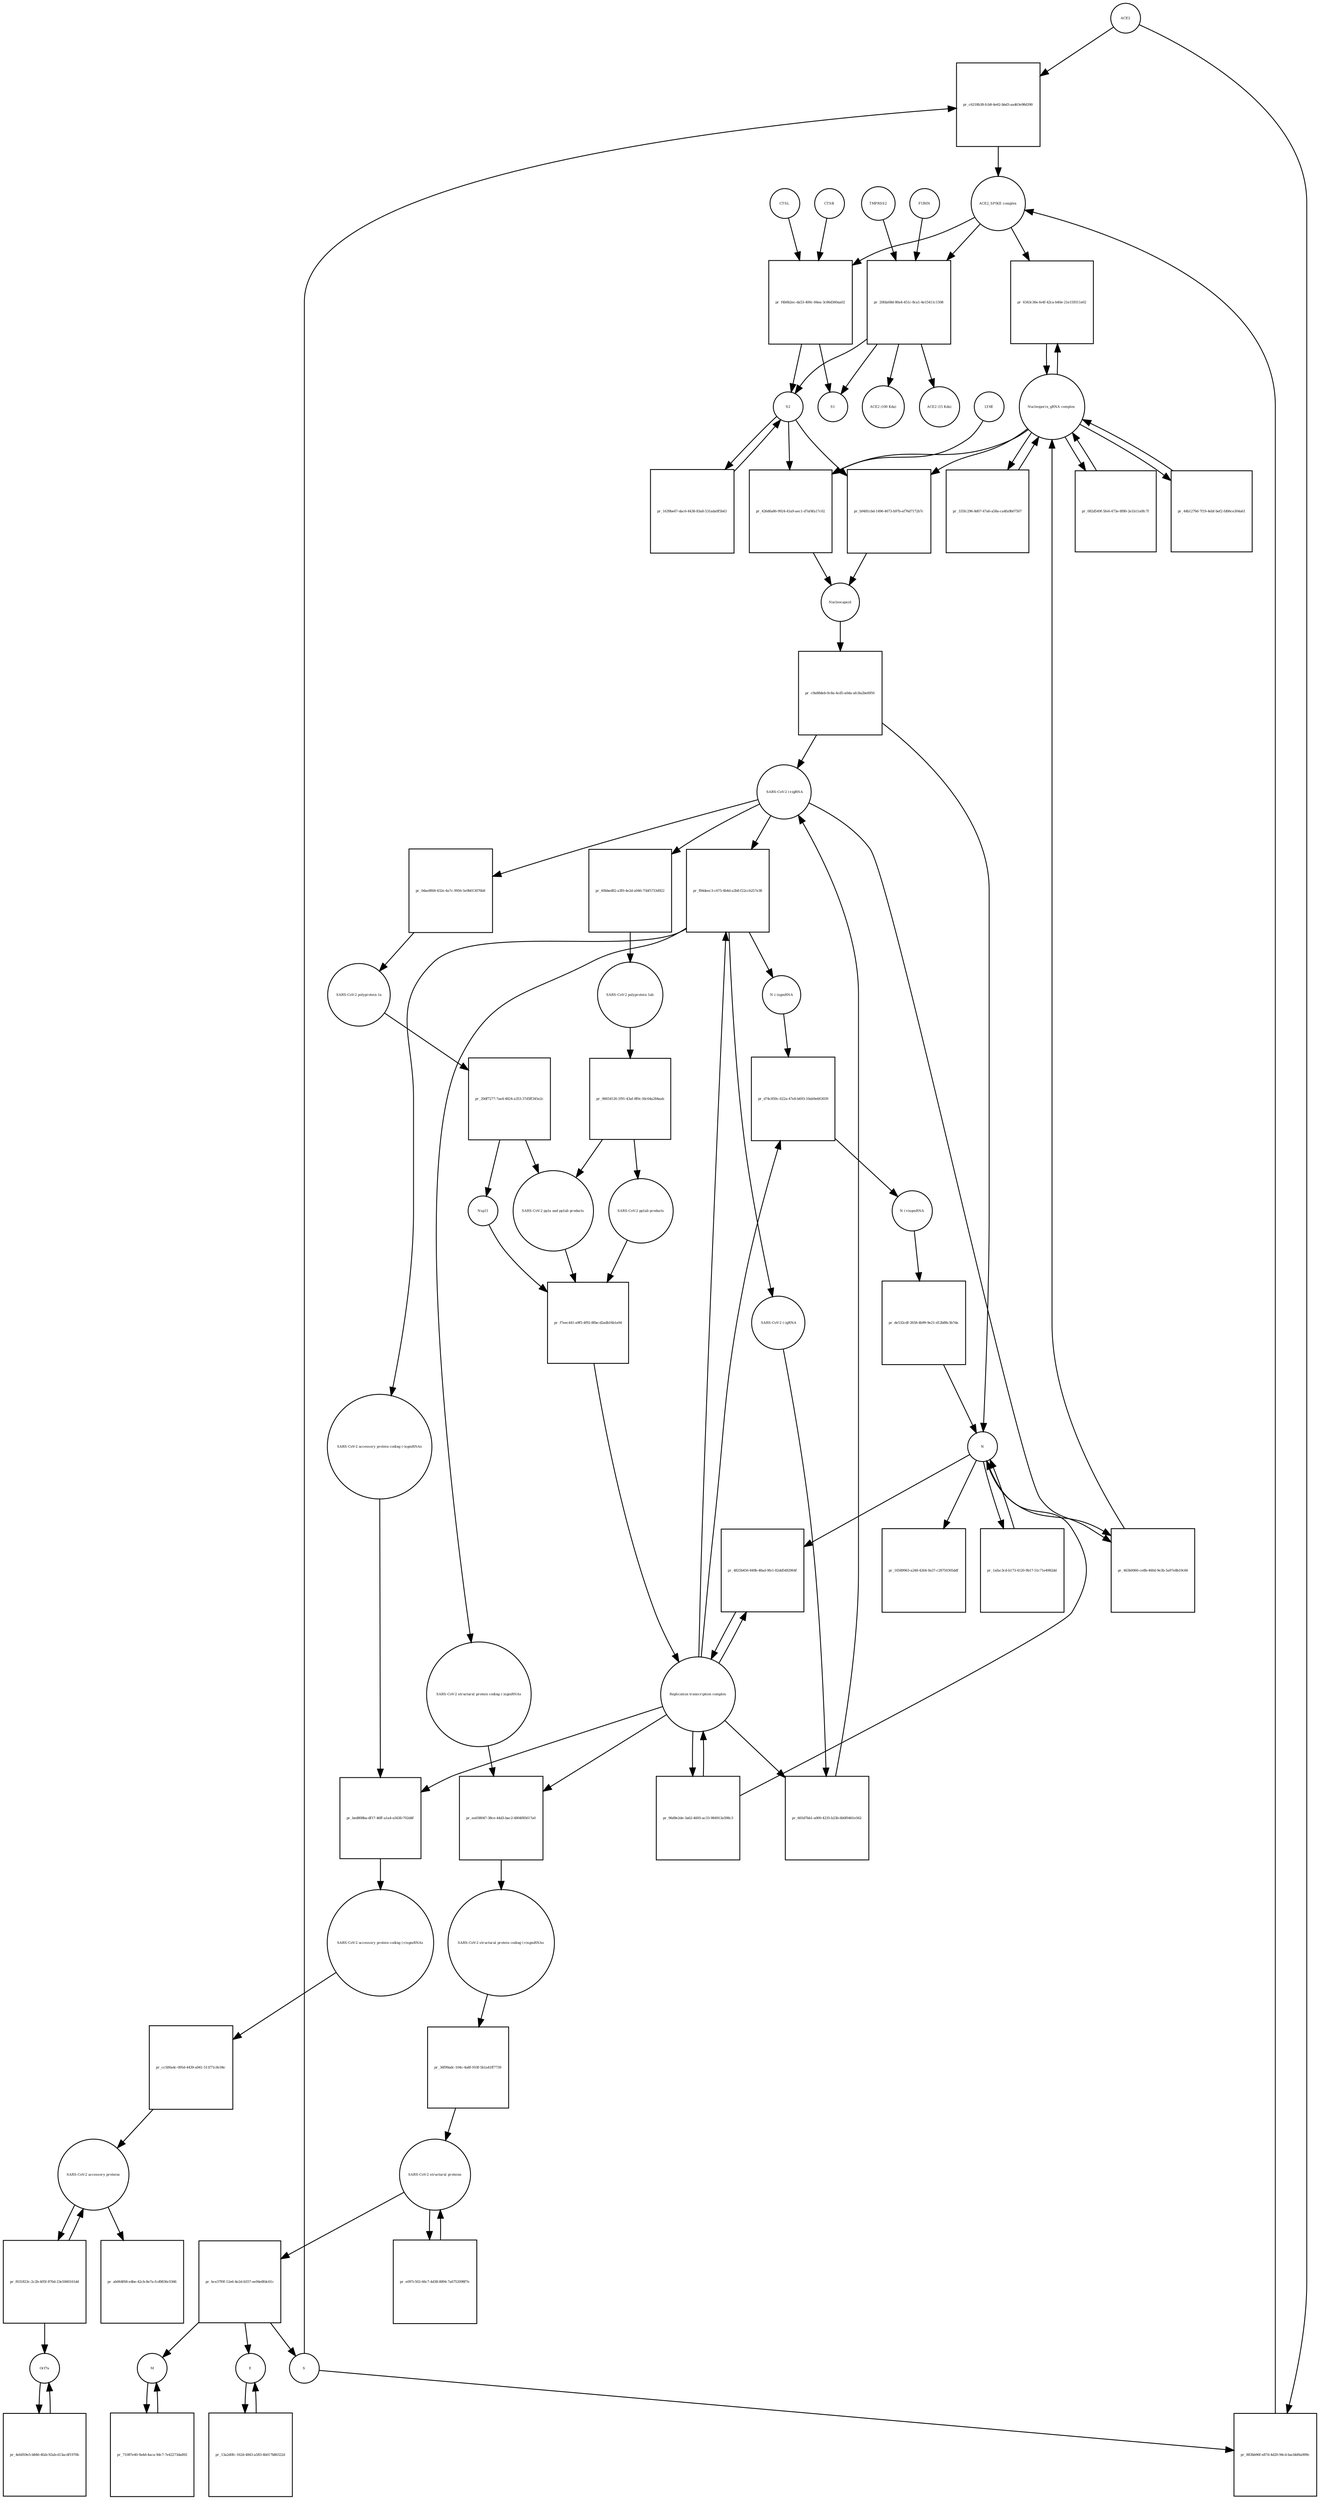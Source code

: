 strict digraph  {
ACE2 [annotation="", bipartite=0, cls=macromolecule, fontsize=4, label=ACE2, shape=circle];
"pr_c6218b38-fcb8-4e62-bbd3-aa463e98d390" [annotation="", bipartite=1, cls=process, fontsize=4, label="pr_c6218b38-fcb8-4e62-bbd3-aa463e98d390", shape=square];
"ACE2_SPIKE complex" [annotation="", bipartite=0, cls=complex, fontsize=4, label="ACE2_SPIKE complex", shape=circle];
S [annotation="", bipartite=0, cls="macromolecule multimer", fontsize=4, label=S, shape=circle];
"Nucleoporin_gRNA complex " [annotation="", bipartite=0, cls=complex, fontsize=4, label="Nucleoporin_gRNA complex ", shape=circle];
"pr_6343c36e-fe4f-42ca-b40e-21e159311e02" [annotation="", bipartite=1, cls=process, fontsize=4, label="pr_6343c36e-fe4f-42ca-b40e-21e159311e02", shape=square];
"pr_f4b0b2ec-da53-400c-84ea-3c86d360aa02" [annotation="", bipartite=1, cls=process, fontsize=4, label="pr_f4b0b2ec-da53-400c-84ea-3c86d360aa02", shape=square];
S2 [annotation="", bipartite=0, cls=macromolecule, fontsize=4, label=S2, shape=circle];
CTSB [annotation="", bipartite=0, cls=macromolecule, fontsize=4, label=CTSB, shape=circle];
CTSL [annotation="", bipartite=0, cls=macromolecule, fontsize=4, label=CTSL, shape=circle];
S1 [annotation="", bipartite=0, cls=macromolecule, fontsize=4, label=S1, shape=circle];
"pr_883bb96f-e87d-4d20-94cd-bacbbf6a909c" [annotation="", bipartite=1, cls=process, fontsize=4, label="pr_883bb96f-e87d-4d20-94cd-bacbbf6a909c", shape=square];
"pr_426d6a86-9924-41a9-aec1-d7af4fa17c02" [annotation="", bipartite=1, cls=process, fontsize=4, label="pr_426d6a86-9924-41a9-aec1-d7af4fa17c02", shape=square];
Nucleocapsid [annotation="", bipartite=0, cls=complex, fontsize=4, label=Nucleocapsid, shape=circle];
LY6E [annotation="", bipartite=0, cls=macromolecule, fontsize=4, label=LY6E, shape=circle];
"pr_b9481cbd-1496-4673-b97b-ef76d7172b7c" [annotation="", bipartite=1, cls=process, fontsize=4, label="pr_b9481cbd-1496-4673-b97b-ef76d7172b7c", shape=square];
"pr_c9a88deb-0c8a-4cd5-a0da-afc8a2be6950" [annotation="", bipartite=1, cls=process, fontsize=4, label="pr_c9a88deb-0c8a-4cd5-a0da-afc8a2be6950", shape=square];
" SARS-CoV-2 (+)gRNA" [annotation="", bipartite=0, cls="nucleic acid feature", fontsize=4, label=" SARS-CoV-2 (+)gRNA", shape=circle];
N [annotation="", bipartite=0, cls="macromolecule multimer", fontsize=4, label=N, shape=circle];
"SARS-CoV-2 polyprotein 1ab" [annotation="", bipartite=0, cls=macromolecule, fontsize=4, label="SARS-CoV-2 polyprotein 1ab", shape=circle];
"pr_06654126-1f91-43af-8f0c-fdc64a284aab" [annotation="", bipartite=1, cls=process, fontsize=4, label="pr_06654126-1f91-43af-8f0c-fdc64a284aab", shape=square];
"SARS-CoV-2 pp1ab products" [annotation="", bipartite=0, cls=complex, fontsize=4, label="SARS-CoV-2 pp1ab products", shape=circle];
"SARS-CoV-2 pp1a and pp1ab products" [annotation="", bipartite=0, cls=complex, fontsize=4, label="SARS-CoV-2 pp1a and pp1ab products", shape=circle];
"SARS-CoV-2 polyprotein 1a" [annotation="", bipartite=0, cls=macromolecule, fontsize=4, label="SARS-CoV-2 polyprotein 1a", shape=circle];
"pr_29df7277-7aa4-4824-a353-37d5ff345e2c" [annotation="", bipartite=1, cls=process, fontsize=4, label="pr_29df7277-7aa4-4824-a353-37d5ff345e2c", shape=square];
Nsp11 [annotation="", bipartite=0, cls=macromolecule, fontsize=4, label=Nsp11, shape=circle];
"pr_082d549f-5fe6-473e-8f80-2e1b11a0fc7f" [annotation="", bipartite=1, cls=process, fontsize=4, label="pr_082d549f-5fe6-473e-8f80-2e1b11a0fc7f", shape=square];
"pr_44b1279d-7f19-4ebf-bef2-fd06ce304a61" [annotation="", bipartite=1, cls=process, fontsize=4, label="pr_44b1279d-7f19-4ebf-bef2-fd06ce304a61", shape=square];
"SARS-CoV-2 structural proteins" [annotation="", bipartite=0, cls=complex, fontsize=4, label="SARS-CoV-2 structural proteins", shape=circle];
"pr_bce37f0f-12e6-4e2d-b557-ee94e8fdc61c" [annotation="", bipartite=1, cls=process, fontsize=4, label="pr_bce37f0f-12e6-4e2d-b557-ee94e8fdc61c", shape=square];
M [annotation="", bipartite=0, cls=macromolecule, fontsize=4, label=M, shape=circle];
E [annotation="", bipartite=0, cls=macromolecule, fontsize=4, label=E, shape=circle];
"Replication transcription complex" [annotation="", bipartite=0, cls=complex, fontsize=4, label="Replication transcription complex", shape=circle];
"pr_4825b456-849b-48ad-9fe1-82dd5482964f" [annotation="", bipartite=1, cls=process, fontsize=4, label="pr_4825b456-849b-48ad-9fe1-82dd5482964f", shape=square];
"pr_16589963-a248-4264-9a37-c28750305ddf" [annotation="", bipartite=1, cls=process, fontsize=4, label="pr_16589963-a248-4264-9a37-c28750305ddf", shape=square];
"SARS-CoV-2 accessory proteins" [annotation="", bipartite=0, cls=complex, fontsize=4, label="SARS-CoV-2 accessory proteins", shape=circle];
"pr_ab064f68-e4be-42cb-8e7a-fcd9836c0366" [annotation="", bipartite=1, cls=process, fontsize=4, label="pr_ab064f68-e4be-42cb-8e7a-fcd9836c0366", shape=square];
"pr_e097c502-66c7-4d38-8894-7a6752098f7e" [annotation="", bipartite=1, cls=process, fontsize=4, label="pr_e097c502-66c7-4d38-8894-7a6752098f7e", shape=square];
"pr_96d9e2de-3a62-4605-ac33-984913a598c3" [annotation="", bipartite=1, cls=process, fontsize=4, label="pr_96d9e2de-3a62-4605-ac33-984913a598c3", shape=square];
"pr_1afac3cd-b173-4120-9b17-51c71e4982dd" [annotation="", bipartite=1, cls=process, fontsize=4, label="pr_1afac3cd-b173-4120-9b17-51c71e4982dd", shape=square];
"pr_f7eec441-a9f5-4f92-8fbe-d2adb16b1a94" [annotation="", bipartite=1, cls=process, fontsize=4, label="pr_f7eec441-a9f5-4f92-8fbe-d2adb16b1a94", shape=square];
"SARS-CoV-2 accessory protein coding (-)sgmRNAs" [annotation="", bipartite=0, cls=complex, fontsize=4, label="SARS-CoV-2 accessory protein coding (-)sgmRNAs", shape=circle];
"pr_bed808ba-df17-46ff-a1a4-a563fc702d4f" [annotation="", bipartite=1, cls=process, fontsize=4, label="pr_bed808ba-df17-46ff-a1a4-a563fc702d4f", shape=square];
"SARS-CoV-2 accessory protein coding (+)sgmRNAs" [annotation="", bipartite=0, cls=complex, fontsize=4, label="SARS-CoV-2 accessory protein coding (+)sgmRNAs", shape=circle];
"SARS-CoV-2 structural protein coding (-)sgmRNAs" [annotation="", bipartite=0, cls=complex, fontsize=4, label="SARS-CoV-2 structural protein coding (-)sgmRNAs", shape=circle];
"pr_ea038047-38ce-44d3-bac2-4804f85617a0" [annotation="", bipartite=1, cls=process, fontsize=4, label="pr_ea038047-38ce-44d3-bac2-4804f85617a0", shape=square];
"SARS-CoV-2 structural protein coding (+)sgmRNAs" [annotation="", bipartite=0, cls=complex, fontsize=4, label="SARS-CoV-2 structural protein coding (+)sgmRNAs", shape=circle];
"N (-)sgmRNA" [annotation="", bipartite=0, cls="nucleic acid feature", fontsize=4, label="N (-)sgmRNA", shape=circle];
"pr_d74c850c-622a-47e8-b693-10ab9e663039" [annotation="", bipartite=1, cls=process, fontsize=4, label="pr_d74c850c-622a-47e8-b693-10ab9e663039", shape=square];
"N (+)sgmRNA" [annotation="", bipartite=0, cls="nucleic acid feature", fontsize=4, label="N (+)sgmRNA", shape=circle];
"pr_de532cdf-2658-4b99-9e21-d12b88c3b7da" [annotation="", bipartite=1, cls=process, fontsize=4, label="pr_de532cdf-2658-4b99-9e21-d12b88c3b7da", shape=square];
"pr_f84deec3-c675-4b4d-a2b8-f22ccb257e38" [annotation="", bipartite=1, cls=process, fontsize=4, label="pr_f84deec3-c675-4b4d-a2b8-f22ccb257e38", shape=square];
" SARS-CoV-2 (-)gRNA" [annotation="", bipartite=0, cls="nucleic acid feature", fontsize=4, label=" SARS-CoV-2 (-)gRNA", shape=circle];
"pr_0dae8f68-432e-4a7c-9956-5e9b013076b8" [annotation="", bipartite=1, cls=process, fontsize=4, label="pr_0dae8f68-432e-4a7c-9956-5e9b013076b8", shape=square];
"pr_60bbed82-a3f0-4e2d-a946-75bf5733d922" [annotation="", bipartite=1, cls=process, fontsize=4, label="pr_60bbed82-a3f0-4e2d-a946-75bf5733d922", shape=square];
"pr_cc500a4c-095d-4439-a941-511f71c8c04c" [annotation="", bipartite=1, cls=process, fontsize=4, label="pr_cc500a4c-095d-4439-a941-511f71c8c04c", shape=square];
"pr_36f99adc-104c-4a8f-910f-5b1a41ff7739" [annotation="", bipartite=1, cls=process, fontsize=4, label="pr_36f99adc-104c-4a8f-910f-5b1a41ff7739", shape=square];
"pr_665d7bb1-a000-4235-b23b-6b0f0461e562" [annotation="", bipartite=1, cls=process, fontsize=4, label="pr_665d7bb1-a000-4235-b23b-6b0f0461e562", shape=square];
"pr_463b0060-ce8b-460d-9e3b-5a97e8b19c66" [annotation="", bipartite=1, cls=process, fontsize=4, label="pr_463b0060-ce8b-460d-9e3b-5a97e8b19c66", shape=square];
"pr_335fc296-8d07-47a6-a58a-ca4fa9b07507" [annotation="", bipartite=1, cls=process, fontsize=4, label="pr_335fc296-8d07-47a6-a58a-ca4fa9b07507", shape=square];
"pr_f631823c-2c2b-405f-876d-23e5060161dd" [annotation="", bipartite=1, cls=process, fontsize=4, label="pr_f631823c-2c2b-405f-876d-23e5060161dd", shape=square];
Orf7a [annotation="", bipartite=0, cls=macromolecule, fontsize=4, label=Orf7a, shape=circle];
"pr_20fda68d-80a4-451c-8ca1-4e15411c1508" [annotation="", bipartite=1, cls=process, fontsize=4, label="pr_20fda68d-80a4-451c-8ca1-4e15411c1508", shape=square];
FURIN [annotation="", bipartite=0, cls=macromolecule, fontsize=4, label=FURIN, shape=circle];
TMPRSS2 [annotation="", bipartite=0, cls=macromolecule, fontsize=4, label=TMPRSS2, shape=circle];
"ACE2 (100 Kda)" [annotation="", bipartite=0, cls=macromolecule, fontsize=4, label="ACE2 (100 Kda)", shape=circle];
"ACE2 (15 Kda)" [annotation="", bipartite=0, cls=macromolecule, fontsize=4, label="ACE2 (15 Kda)", shape=circle];
"pr_1639be67-dac6-4438-83a8-531ada0f5b43" [annotation="", bipartite=1, cls=process, fontsize=4, label="pr_1639be67-dac6-4438-83a8-531ada0f5b43", shape=square];
"pr_13a2d0fc-162d-4843-a583-4b017b86322d" [annotation="", bipartite=1, cls=process, fontsize=4, label="pr_13a2d0fc-162d-4843-a583-4b017b86322d", shape=square];
"pr_71087e40-9a4d-4aca-9dc7-7e42273da892" [annotation="", bipartite=1, cls=process, fontsize=4, label="pr_71087e40-9a4d-4aca-9dc7-7e42273da892", shape=square];
"pr_4eb059e5-b846-4fab-92ab-d13acdf1970b" [annotation="", bipartite=1, cls=process, fontsize=4, label="pr_4eb059e5-b846-4fab-92ab-d13acdf1970b", shape=square];
ACE2 -> "pr_c6218b38-fcb8-4e62-bbd3-aa463e98d390"  [annotation="", interaction_type=consumption];
ACE2 -> "pr_883bb96f-e87d-4d20-94cd-bacbbf6a909c"  [annotation="", interaction_type=consumption];
"pr_c6218b38-fcb8-4e62-bbd3-aa463e98d390" -> "ACE2_SPIKE complex"  [annotation="", interaction_type=production];
"ACE2_SPIKE complex" -> "pr_6343c36e-fe4f-42ca-b40e-21e159311e02"  [annotation="urn_miriam_pubmed_32142651|urn_miriam_pubmed_32094589", interaction_type=stimulation];
"ACE2_SPIKE complex" -> "pr_f4b0b2ec-da53-400c-84ea-3c86d360aa02"  [annotation="", interaction_type=consumption];
"ACE2_SPIKE complex" -> "pr_20fda68d-80a4-451c-8ca1-4e15411c1508"  [annotation="", interaction_type=consumption];
S -> "pr_c6218b38-fcb8-4e62-bbd3-aa463e98d390"  [annotation="", interaction_type=consumption];
S -> "pr_883bb96f-e87d-4d20-94cd-bacbbf6a909c"  [annotation="", interaction_type=consumption];
"Nucleoporin_gRNA complex " -> "pr_6343c36e-fe4f-42ca-b40e-21e159311e02"  [annotation="", interaction_type=consumption];
"Nucleoporin_gRNA complex " -> "pr_426d6a86-9924-41a9-aec1-d7af4fa17c02"  [annotation="", interaction_type=consumption];
"Nucleoporin_gRNA complex " -> "pr_b9481cbd-1496-4673-b97b-ef76d7172b7c"  [annotation="", interaction_type=consumption];
"Nucleoporin_gRNA complex " -> "pr_082d549f-5fe6-473e-8f80-2e1b11a0fc7f"  [annotation="", interaction_type=consumption];
"Nucleoporin_gRNA complex " -> "pr_44b1279d-7f19-4ebf-bef2-fd06ce304a61"  [annotation="", interaction_type=consumption];
"Nucleoporin_gRNA complex " -> "pr_335fc296-8d07-47a6-a58a-ca4fa9b07507"  [annotation="", interaction_type=consumption];
"pr_6343c36e-fe4f-42ca-b40e-21e159311e02" -> "Nucleoporin_gRNA complex "  [annotation="", interaction_type=production];
"pr_f4b0b2ec-da53-400c-84ea-3c86d360aa02" -> S2  [annotation="", interaction_type=production];
"pr_f4b0b2ec-da53-400c-84ea-3c86d360aa02" -> S1  [annotation="", interaction_type=production];
S2 -> "pr_426d6a86-9924-41a9-aec1-d7af4fa17c02"  [annotation="urn_miriam_doi_10.1101%2F2020.03.05.979260|urn_miriam_doi_10.1101%2F2020.04.02.021469", interaction_type=stimulation];
S2 -> "pr_b9481cbd-1496-4673-b97b-ef76d7172b7c"  [annotation="", interaction_type=stimulation];
S2 -> "pr_1639be67-dac6-4438-83a8-531ada0f5b43"  [annotation="", interaction_type=consumption];
CTSB -> "pr_f4b0b2ec-da53-400c-84ea-3c86d360aa02"  [annotation=urn_miriam_pubmed_32142651, interaction_type=catalysis];
CTSL -> "pr_f4b0b2ec-da53-400c-84ea-3c86d360aa02"  [annotation=urn_miriam_pubmed_32142651, interaction_type=catalysis];
"pr_883bb96f-e87d-4d20-94cd-bacbbf6a909c" -> "ACE2_SPIKE complex"  [annotation="", interaction_type=production];
"pr_426d6a86-9924-41a9-aec1-d7af4fa17c02" -> Nucleocapsid  [annotation="", interaction_type=production];
Nucleocapsid -> "pr_c9a88deb-0c8a-4cd5-a0da-afc8a2be6950"  [annotation="", interaction_type=consumption];
LY6E -> "pr_426d6a86-9924-41a9-aec1-d7af4fa17c02"  [annotation="urn_miriam_doi_10.1101%2F2020.03.05.979260|urn_miriam_doi_10.1101%2F2020.04.02.021469", interaction_type=inhibition];
"pr_b9481cbd-1496-4673-b97b-ef76d7172b7c" -> Nucleocapsid  [annotation="", interaction_type=production];
"pr_c9a88deb-0c8a-4cd5-a0da-afc8a2be6950" -> " SARS-CoV-2 (+)gRNA"  [annotation="", interaction_type=production];
"pr_c9a88deb-0c8a-4cd5-a0da-afc8a2be6950" -> N  [annotation="", interaction_type=production];
" SARS-CoV-2 (+)gRNA" -> "pr_f84deec3-c675-4b4d-a2b8-f22ccb257e38"  [annotation="", interaction_type=consumption];
" SARS-CoV-2 (+)gRNA" -> "pr_0dae8f68-432e-4a7c-9956-5e9b013076b8"  [annotation="", interaction_type=consumption];
" SARS-CoV-2 (+)gRNA" -> "pr_60bbed82-a3f0-4e2d-a946-75bf5733d922"  [annotation="", interaction_type=consumption];
" SARS-CoV-2 (+)gRNA" -> "pr_463b0060-ce8b-460d-9e3b-5a97e8b19c66"  [annotation="", interaction_type=consumption];
N -> "pr_4825b456-849b-48ad-9fe1-82dd5482964f"  [annotation="", interaction_type=consumption];
N -> "pr_16589963-a248-4264-9a37-c28750305ddf"  [annotation="", interaction_type=consumption];
N -> "pr_1afac3cd-b173-4120-9b17-51c71e4982dd"  [annotation="", interaction_type=consumption];
N -> "pr_463b0060-ce8b-460d-9e3b-5a97e8b19c66"  [annotation="", interaction_type=consumption];
"SARS-CoV-2 polyprotein 1ab" -> "pr_06654126-1f91-43af-8f0c-fdc64a284aab"  [annotation=urn_miriam_pubmed_31226023, interaction_type=catalysis];
"pr_06654126-1f91-43af-8f0c-fdc64a284aab" -> "SARS-CoV-2 pp1ab products"  [annotation="", interaction_type=production];
"pr_06654126-1f91-43af-8f0c-fdc64a284aab" -> "SARS-CoV-2 pp1a and pp1ab products"  [annotation="", interaction_type=production];
"SARS-CoV-2 pp1ab products" -> "pr_f7eec441-a9f5-4f92-8fbe-d2adb16b1a94"  [annotation="", interaction_type=consumption];
"SARS-CoV-2 pp1a and pp1ab products" -> "pr_f7eec441-a9f5-4f92-8fbe-d2adb16b1a94"  [annotation="", interaction_type=consumption];
"SARS-CoV-2 polyprotein 1a" -> "pr_29df7277-7aa4-4824-a353-37d5ff345e2c"  [annotation=urn_miriam_pubmed_31226023, interaction_type=catalysis];
"pr_29df7277-7aa4-4824-a353-37d5ff345e2c" -> Nsp11  [annotation="", interaction_type=production];
"pr_29df7277-7aa4-4824-a353-37d5ff345e2c" -> "SARS-CoV-2 pp1a and pp1ab products"  [annotation="", interaction_type=production];
Nsp11 -> "pr_f7eec441-a9f5-4f92-8fbe-d2adb16b1a94"  [annotation="", interaction_type=consumption];
"pr_082d549f-5fe6-473e-8f80-2e1b11a0fc7f" -> "Nucleoporin_gRNA complex "  [annotation="", interaction_type=production];
"pr_44b1279d-7f19-4ebf-bef2-fd06ce304a61" -> "Nucleoporin_gRNA complex "  [annotation="", interaction_type=production];
"SARS-CoV-2 structural proteins" -> "pr_bce37f0f-12e6-4e2d-b557-ee94e8fdc61c"  [annotation="", interaction_type=consumption];
"SARS-CoV-2 structural proteins" -> "pr_e097c502-66c7-4d38-8894-7a6752098f7e"  [annotation="", interaction_type=consumption];
"pr_bce37f0f-12e6-4e2d-b557-ee94e8fdc61c" -> M  [annotation="", interaction_type=production];
"pr_bce37f0f-12e6-4e2d-b557-ee94e8fdc61c" -> E  [annotation="", interaction_type=production];
"pr_bce37f0f-12e6-4e2d-b557-ee94e8fdc61c" -> S  [annotation="", interaction_type=production];
M -> "pr_71087e40-9a4d-4aca-9dc7-7e42273da892"  [annotation="", interaction_type=consumption];
E -> "pr_13a2d0fc-162d-4843-a583-4b017b86322d"  [annotation="", interaction_type=consumption];
"Replication transcription complex" -> "pr_4825b456-849b-48ad-9fe1-82dd5482964f"  [annotation="", interaction_type=consumption];
"Replication transcription complex" -> "pr_96d9e2de-3a62-4605-ac33-984913a598c3"  [annotation="", interaction_type=consumption];
"Replication transcription complex" -> "pr_bed808ba-df17-46ff-a1a4-a563fc702d4f"  [annotation="", interaction_type="necessary stimulation"];
"Replication transcription complex" -> "pr_ea038047-38ce-44d3-bac2-4804f85617a0"  [annotation="", interaction_type="necessary stimulation"];
"Replication transcription complex" -> "pr_d74c850c-622a-47e8-b693-10ab9e663039"  [annotation="", interaction_type="necessary stimulation"];
"Replication transcription complex" -> "pr_f84deec3-c675-4b4d-a2b8-f22ccb257e38"  [annotation="", interaction_type="necessary stimulation"];
"Replication transcription complex" -> "pr_665d7bb1-a000-4235-b23b-6b0f0461e562"  [annotation="", interaction_type="necessary stimulation"];
"pr_4825b456-849b-48ad-9fe1-82dd5482964f" -> "Replication transcription complex"  [annotation="", interaction_type=production];
"SARS-CoV-2 accessory proteins" -> "pr_ab064f68-e4be-42cb-8e7a-fcd9836c0366"  [annotation="", interaction_type=consumption];
"SARS-CoV-2 accessory proteins" -> "pr_f631823c-2c2b-405f-876d-23e5060161dd"  [annotation="", interaction_type=consumption];
"pr_e097c502-66c7-4d38-8894-7a6752098f7e" -> "SARS-CoV-2 structural proteins"  [annotation="", interaction_type=production];
"pr_96d9e2de-3a62-4605-ac33-984913a598c3" -> "Replication transcription complex"  [annotation="", interaction_type=production];
"pr_96d9e2de-3a62-4605-ac33-984913a598c3" -> N  [annotation="", interaction_type=production];
"pr_1afac3cd-b173-4120-9b17-51c71e4982dd" -> N  [annotation="", interaction_type=production];
"pr_f7eec441-a9f5-4f92-8fbe-d2adb16b1a94" -> "Replication transcription complex"  [annotation="", interaction_type=production];
"SARS-CoV-2 accessory protein coding (-)sgmRNAs" -> "pr_bed808ba-df17-46ff-a1a4-a563fc702d4f"  [annotation="", interaction_type=consumption];
"pr_bed808ba-df17-46ff-a1a4-a563fc702d4f" -> "SARS-CoV-2 accessory protein coding (+)sgmRNAs"  [annotation="", interaction_type=production];
"SARS-CoV-2 accessory protein coding (+)sgmRNAs" -> "pr_cc500a4c-095d-4439-a941-511f71c8c04c"  [annotation="", interaction_type=consumption];
"SARS-CoV-2 structural protein coding (-)sgmRNAs" -> "pr_ea038047-38ce-44d3-bac2-4804f85617a0"  [annotation="", interaction_type=consumption];
"pr_ea038047-38ce-44d3-bac2-4804f85617a0" -> "SARS-CoV-2 structural protein coding (+)sgmRNAs"  [annotation="", interaction_type=production];
"SARS-CoV-2 structural protein coding (+)sgmRNAs" -> "pr_36f99adc-104c-4a8f-910f-5b1a41ff7739"  [annotation="", interaction_type=consumption];
"N (-)sgmRNA" -> "pr_d74c850c-622a-47e8-b693-10ab9e663039"  [annotation="", interaction_type=consumption];
"pr_d74c850c-622a-47e8-b693-10ab9e663039" -> "N (+)sgmRNA"  [annotation="", interaction_type=production];
"N (+)sgmRNA" -> "pr_de532cdf-2658-4b99-9e21-d12b88c3b7da"  [annotation="", interaction_type=consumption];
"pr_de532cdf-2658-4b99-9e21-d12b88c3b7da" -> N  [annotation="", interaction_type=production];
"pr_f84deec3-c675-4b4d-a2b8-f22ccb257e38" -> " SARS-CoV-2 (-)gRNA"  [annotation="", interaction_type=production];
"pr_f84deec3-c675-4b4d-a2b8-f22ccb257e38" -> "SARS-CoV-2 accessory protein coding (-)sgmRNAs"  [annotation="", interaction_type=production];
"pr_f84deec3-c675-4b4d-a2b8-f22ccb257e38" -> "SARS-CoV-2 structural protein coding (-)sgmRNAs"  [annotation="", interaction_type=production];
"pr_f84deec3-c675-4b4d-a2b8-f22ccb257e38" -> "N (-)sgmRNA"  [annotation="", interaction_type=production];
" SARS-CoV-2 (-)gRNA" -> "pr_665d7bb1-a000-4235-b23b-6b0f0461e562"  [annotation="", interaction_type=consumption];
"pr_0dae8f68-432e-4a7c-9956-5e9b013076b8" -> "SARS-CoV-2 polyprotein 1a"  [annotation="", interaction_type=production];
"pr_60bbed82-a3f0-4e2d-a946-75bf5733d922" -> "SARS-CoV-2 polyprotein 1ab"  [annotation="", interaction_type=production];
"pr_cc500a4c-095d-4439-a941-511f71c8c04c" -> "SARS-CoV-2 accessory proteins"  [annotation="", interaction_type=production];
"pr_36f99adc-104c-4a8f-910f-5b1a41ff7739" -> "SARS-CoV-2 structural proteins"  [annotation="", interaction_type=production];
"pr_665d7bb1-a000-4235-b23b-6b0f0461e562" -> " SARS-CoV-2 (+)gRNA"  [annotation="", interaction_type=production];
"pr_463b0060-ce8b-460d-9e3b-5a97e8b19c66" -> "Nucleoporin_gRNA complex "  [annotation="", interaction_type=production];
"pr_335fc296-8d07-47a6-a58a-ca4fa9b07507" -> "Nucleoporin_gRNA complex "  [annotation="", interaction_type=production];
"pr_f631823c-2c2b-405f-876d-23e5060161dd" -> "SARS-CoV-2 accessory proteins"  [annotation="", interaction_type=production];
"pr_f631823c-2c2b-405f-876d-23e5060161dd" -> Orf7a  [annotation="", interaction_type=production];
Orf7a -> "pr_4eb059e5-b846-4fab-92ab-d13acdf1970b"  [annotation="", interaction_type=consumption];
"pr_20fda68d-80a4-451c-8ca1-4e15411c1508" -> S2  [annotation="", interaction_type=production];
"pr_20fda68d-80a4-451c-8ca1-4e15411c1508" -> "ACE2 (100 Kda)"  [annotation="", interaction_type=production];
"pr_20fda68d-80a4-451c-8ca1-4e15411c1508" -> S1  [annotation="", interaction_type=production];
"pr_20fda68d-80a4-451c-8ca1-4e15411c1508" -> "ACE2 (15 Kda)"  [annotation="", interaction_type=production];
FURIN -> "pr_20fda68d-80a4-451c-8ca1-4e15411c1508"  [annotation="", interaction_type=catalysis];
TMPRSS2 -> "pr_20fda68d-80a4-451c-8ca1-4e15411c1508"  [annotation="", interaction_type=catalysis];
"pr_1639be67-dac6-4438-83a8-531ada0f5b43" -> S2  [annotation="", interaction_type=production];
"pr_13a2d0fc-162d-4843-a583-4b017b86322d" -> E  [annotation="", interaction_type=production];
"pr_71087e40-9a4d-4aca-9dc7-7e42273da892" -> M  [annotation="", interaction_type=production];
"pr_4eb059e5-b846-4fab-92ab-d13acdf1970b" -> Orf7a  [annotation="", interaction_type=production];
}
